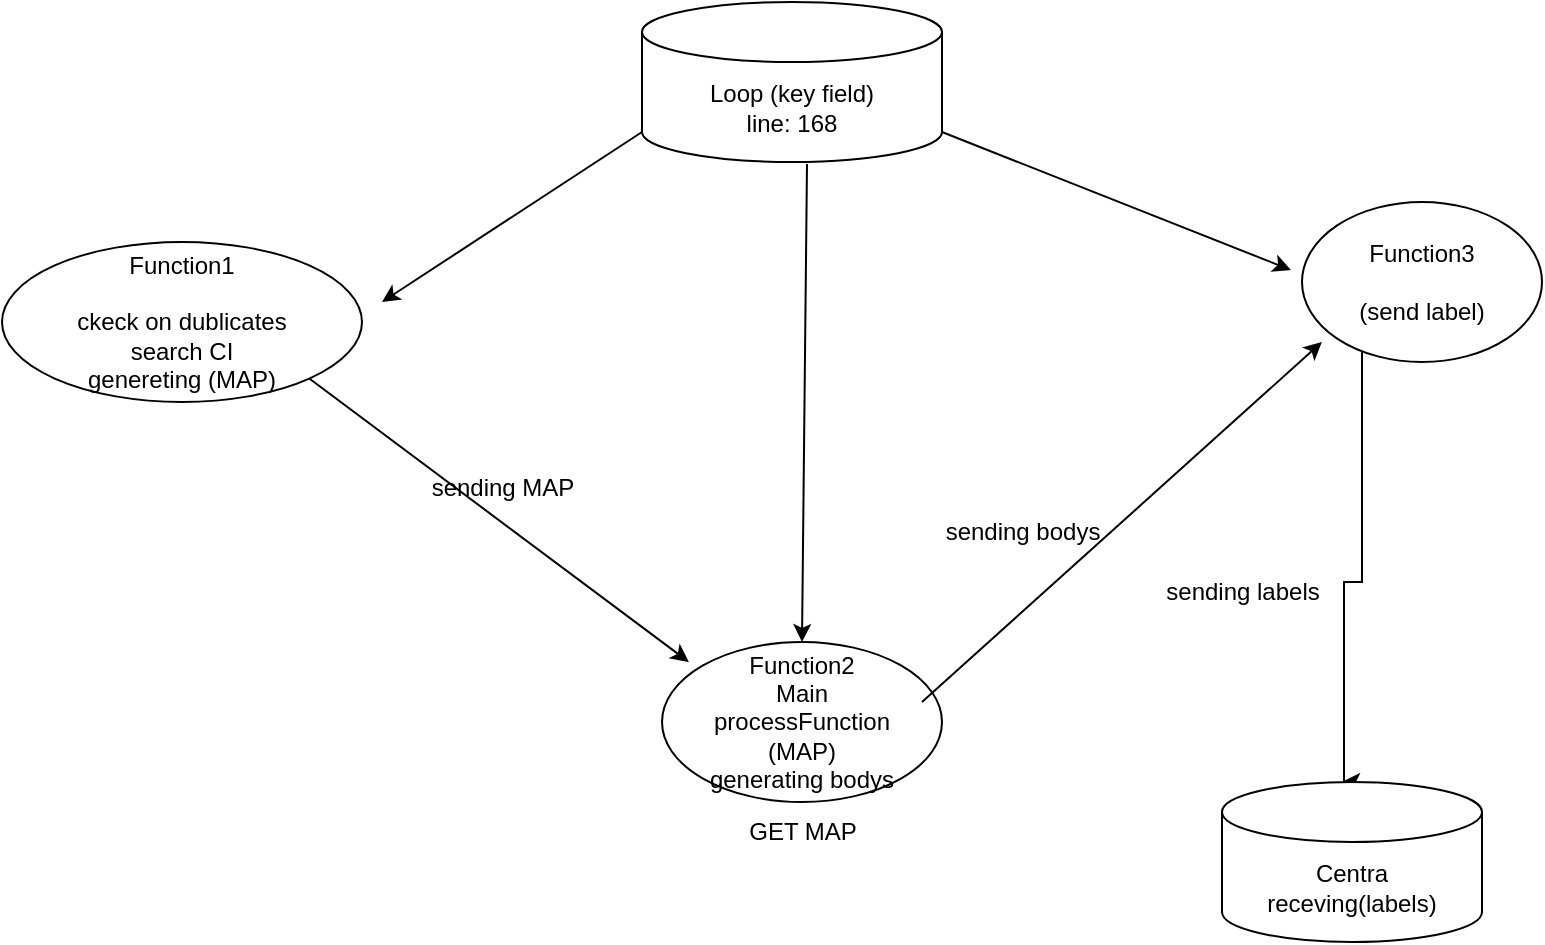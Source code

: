 <mxfile version="24.0.2" type="device">
  <diagram name="Page-1" id="GOQJ0K67UIuzi4y1aPBb">
    <mxGraphModel dx="954" dy="606" grid="1" gridSize="10" guides="1" tooltips="1" connect="1" arrows="1" fold="1" page="1" pageScale="1" pageWidth="850" pageHeight="1100" math="0" shadow="0">
      <root>
        <mxCell id="0" />
        <mxCell id="1" parent="0" />
        <mxCell id="WBwfV_ToJrabEPW_bGLZ-1" value="Function1&lt;br&gt;&lt;br&gt;ckeck on dublicates&lt;br&gt;search CI&lt;br&gt;genereting (MAP)&lt;br&gt;" style="ellipse;whiteSpace=wrap;html=1;" parent="1" vertex="1">
          <mxGeometry x="20" y="210" width="180" height="80" as="geometry" />
        </mxCell>
        <mxCell id="WBwfV_ToJrabEPW_bGLZ-2" value="Function2&lt;br&gt;Main&lt;br&gt;processFunction&lt;br&gt;(MAP)&lt;br&gt;generating bodys" style="ellipse;whiteSpace=wrap;html=1;" parent="1" vertex="1">
          <mxGeometry x="350" y="410" width="140" height="80" as="geometry" />
        </mxCell>
        <mxCell id="WBwfV_ToJrabEPW_bGLZ-5" style="edgeStyle=orthogonalEdgeStyle;rounded=0;orthogonalLoop=1;jettySize=auto;html=1;" parent="1" source="WBwfV_ToJrabEPW_bGLZ-3" edge="1">
          <mxGeometry relative="1" as="geometry">
            <mxPoint x="690" y="480" as="targetPoint" />
            <Array as="points">
              <mxPoint x="700" y="240" />
              <mxPoint x="700" y="380" />
              <mxPoint x="691" y="380" />
            </Array>
          </mxGeometry>
        </mxCell>
        <mxCell id="WBwfV_ToJrabEPW_bGLZ-3" value="Function3&lt;br&gt;&lt;br&gt;(send label)" style="ellipse;whiteSpace=wrap;html=1;" parent="1" vertex="1">
          <mxGeometry x="670" y="190" width="120" height="80" as="geometry" />
        </mxCell>
        <mxCell id="WBwfV_ToJrabEPW_bGLZ-8" value="Loop (key field)&lt;br&gt;line: 168" style="shape=cylinder3;whiteSpace=wrap;html=1;boundedLbl=1;backgroundOutline=1;size=15;" parent="1" vertex="1">
          <mxGeometry x="340" y="90" width="150" height="80" as="geometry" />
        </mxCell>
        <mxCell id="WBwfV_ToJrabEPW_bGLZ-9" value="Centra&lt;br&gt;receving(labels)" style="shape=cylinder3;whiteSpace=wrap;html=1;boundedLbl=1;backgroundOutline=1;size=15;" parent="1" vertex="1">
          <mxGeometry x="630" y="480" width="130" height="80" as="geometry" />
        </mxCell>
        <mxCell id="WBwfV_ToJrabEPW_bGLZ-13" value="" style="endArrow=classic;html=1;rounded=0;exitX=0.55;exitY=1.013;exitDx=0;exitDy=0;exitPerimeter=0;entryX=0.5;entryY=0;entryDx=0;entryDy=0;" parent="1" source="WBwfV_ToJrabEPW_bGLZ-8" target="WBwfV_ToJrabEPW_bGLZ-2" edge="1">
          <mxGeometry width="50" height="50" relative="1" as="geometry">
            <mxPoint x="375" y="320" as="sourcePoint" />
            <mxPoint x="425" y="270" as="targetPoint" />
          </mxGeometry>
        </mxCell>
        <mxCell id="WBwfV_ToJrabEPW_bGLZ-14" value="" style="endArrow=classic;html=1;rounded=0;exitX=0;exitY=1;exitDx=0;exitDy=-15;exitPerimeter=0;" parent="1" source="WBwfV_ToJrabEPW_bGLZ-8" edge="1">
          <mxGeometry width="50" height="50" relative="1" as="geometry">
            <mxPoint x="360" y="180" as="sourcePoint" />
            <mxPoint x="210" y="240" as="targetPoint" />
          </mxGeometry>
        </mxCell>
        <mxCell id="WBwfV_ToJrabEPW_bGLZ-15" value="" style="endArrow=classic;html=1;rounded=0;exitX=1;exitY=1;exitDx=0;exitDy=-15;exitPerimeter=0;entryX=-0.046;entryY=0.425;entryDx=0;entryDy=0;entryPerimeter=0;" parent="1" source="WBwfV_ToJrabEPW_bGLZ-8" target="WBwfV_ToJrabEPW_bGLZ-3" edge="1">
          <mxGeometry width="50" height="50" relative="1" as="geometry">
            <mxPoint x="560" y="250" as="sourcePoint" />
            <mxPoint x="610" y="200" as="targetPoint" />
          </mxGeometry>
        </mxCell>
        <mxCell id="WBwfV_ToJrabEPW_bGLZ-16" value="" style="endArrow=classic;html=1;rounded=0;exitX=1;exitY=1;exitDx=0;exitDy=0;entryX=0.096;entryY=0.125;entryDx=0;entryDy=0;entryPerimeter=0;" parent="1" source="WBwfV_ToJrabEPW_bGLZ-1" target="WBwfV_ToJrabEPW_bGLZ-2" edge="1">
          <mxGeometry width="50" height="50" relative="1" as="geometry">
            <mxPoint x="360" y="330" as="sourcePoint" />
            <mxPoint x="410" y="280" as="targetPoint" />
          </mxGeometry>
        </mxCell>
        <mxCell id="WBwfV_ToJrabEPW_bGLZ-17" value="" style="endArrow=classic;html=1;rounded=0;entryX=0.083;entryY=0.875;entryDx=0;entryDy=0;entryPerimeter=0;" parent="1" target="WBwfV_ToJrabEPW_bGLZ-3" edge="1">
          <mxGeometry width="50" height="50" relative="1" as="geometry">
            <mxPoint x="480" y="440" as="sourcePoint" />
            <mxPoint x="530" y="390" as="targetPoint" />
          </mxGeometry>
        </mxCell>
        <mxCell id="WBwfV_ToJrabEPW_bGLZ-18" value="sending MAP" style="text;html=1;align=center;verticalAlign=middle;resizable=0;points=[];autosize=1;strokeColor=none;fillColor=none;" parent="1" vertex="1">
          <mxGeometry x="225" y="318" width="90" height="30" as="geometry" />
        </mxCell>
        <mxCell id="WBwfV_ToJrabEPW_bGLZ-19" value="GET MAP" style="text;html=1;align=center;verticalAlign=middle;resizable=0;points=[];autosize=1;strokeColor=none;fillColor=none;" parent="1" vertex="1">
          <mxGeometry x="380" y="490" width="80" height="30" as="geometry" />
        </mxCell>
        <mxCell id="WBwfV_ToJrabEPW_bGLZ-22" value="sending bodys" style="text;html=1;align=center;verticalAlign=middle;resizable=0;points=[];autosize=1;strokeColor=none;fillColor=none;" parent="1" vertex="1">
          <mxGeometry x="480" y="340" width="100" height="30" as="geometry" />
        </mxCell>
        <mxCell id="WBwfV_ToJrabEPW_bGLZ-23" value="sending labels" style="text;html=1;align=center;verticalAlign=middle;resizable=0;points=[];autosize=1;strokeColor=none;fillColor=none;" parent="1" vertex="1">
          <mxGeometry x="590" y="370" width="100" height="30" as="geometry" />
        </mxCell>
      </root>
    </mxGraphModel>
  </diagram>
</mxfile>
